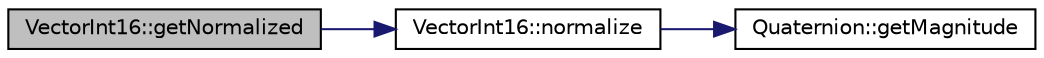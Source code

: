 digraph "VectorInt16::getNormalized"
{
  edge [fontname="Helvetica",fontsize="10",labelfontname="Helvetica",labelfontsize="10"];
  node [fontname="Helvetica",fontsize="10",shape=record];
  rankdir="LR";
  Node6 [label="VectorInt16::getNormalized",height=0.2,width=0.4,color="black", fillcolor="grey75", style="filled", fontcolor="black"];
  Node6 -> Node7 [color="midnightblue",fontsize="10",style="solid",fontname="Helvetica"];
  Node7 [label="VectorInt16::normalize",height=0.2,width=0.4,color="black", fillcolor="white", style="filled",URL="$class_vector_int16.html#aefdadb30fbc20b564bbbf0b1a885e349"];
  Node7 -> Node8 [color="midnightblue",fontsize="10",style="solid",fontname="Helvetica"];
  Node8 [label="Quaternion::getMagnitude",height=0.2,width=0.4,color="black", fillcolor="white", style="filled",URL="$class_quaternion.html#a6d0f82bd29fcbe29f784e848ec2eb8f1"];
}
